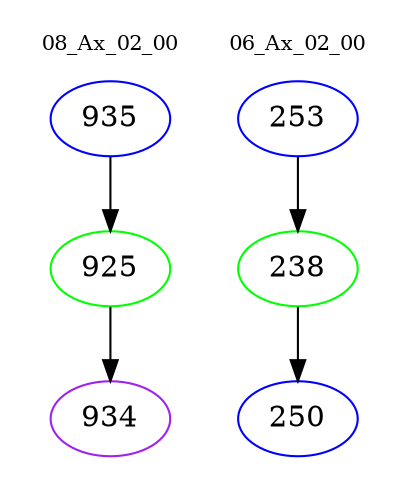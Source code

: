 digraph{
subgraph cluster_0 {
color = white
label = "08_Ax_02_00";
fontsize=10;
T0_935 [label="935", color="blue"]
T0_935 -> T0_925 [color="black"]
T0_925 [label="925", color="green"]
T0_925 -> T0_934 [color="black"]
T0_934 [label="934", color="purple"]
}
subgraph cluster_1 {
color = white
label = "06_Ax_02_00";
fontsize=10;
T1_253 [label="253", color="blue"]
T1_253 -> T1_238 [color="black"]
T1_238 [label="238", color="green"]
T1_238 -> T1_250 [color="black"]
T1_250 [label="250", color="blue"]
}
}
